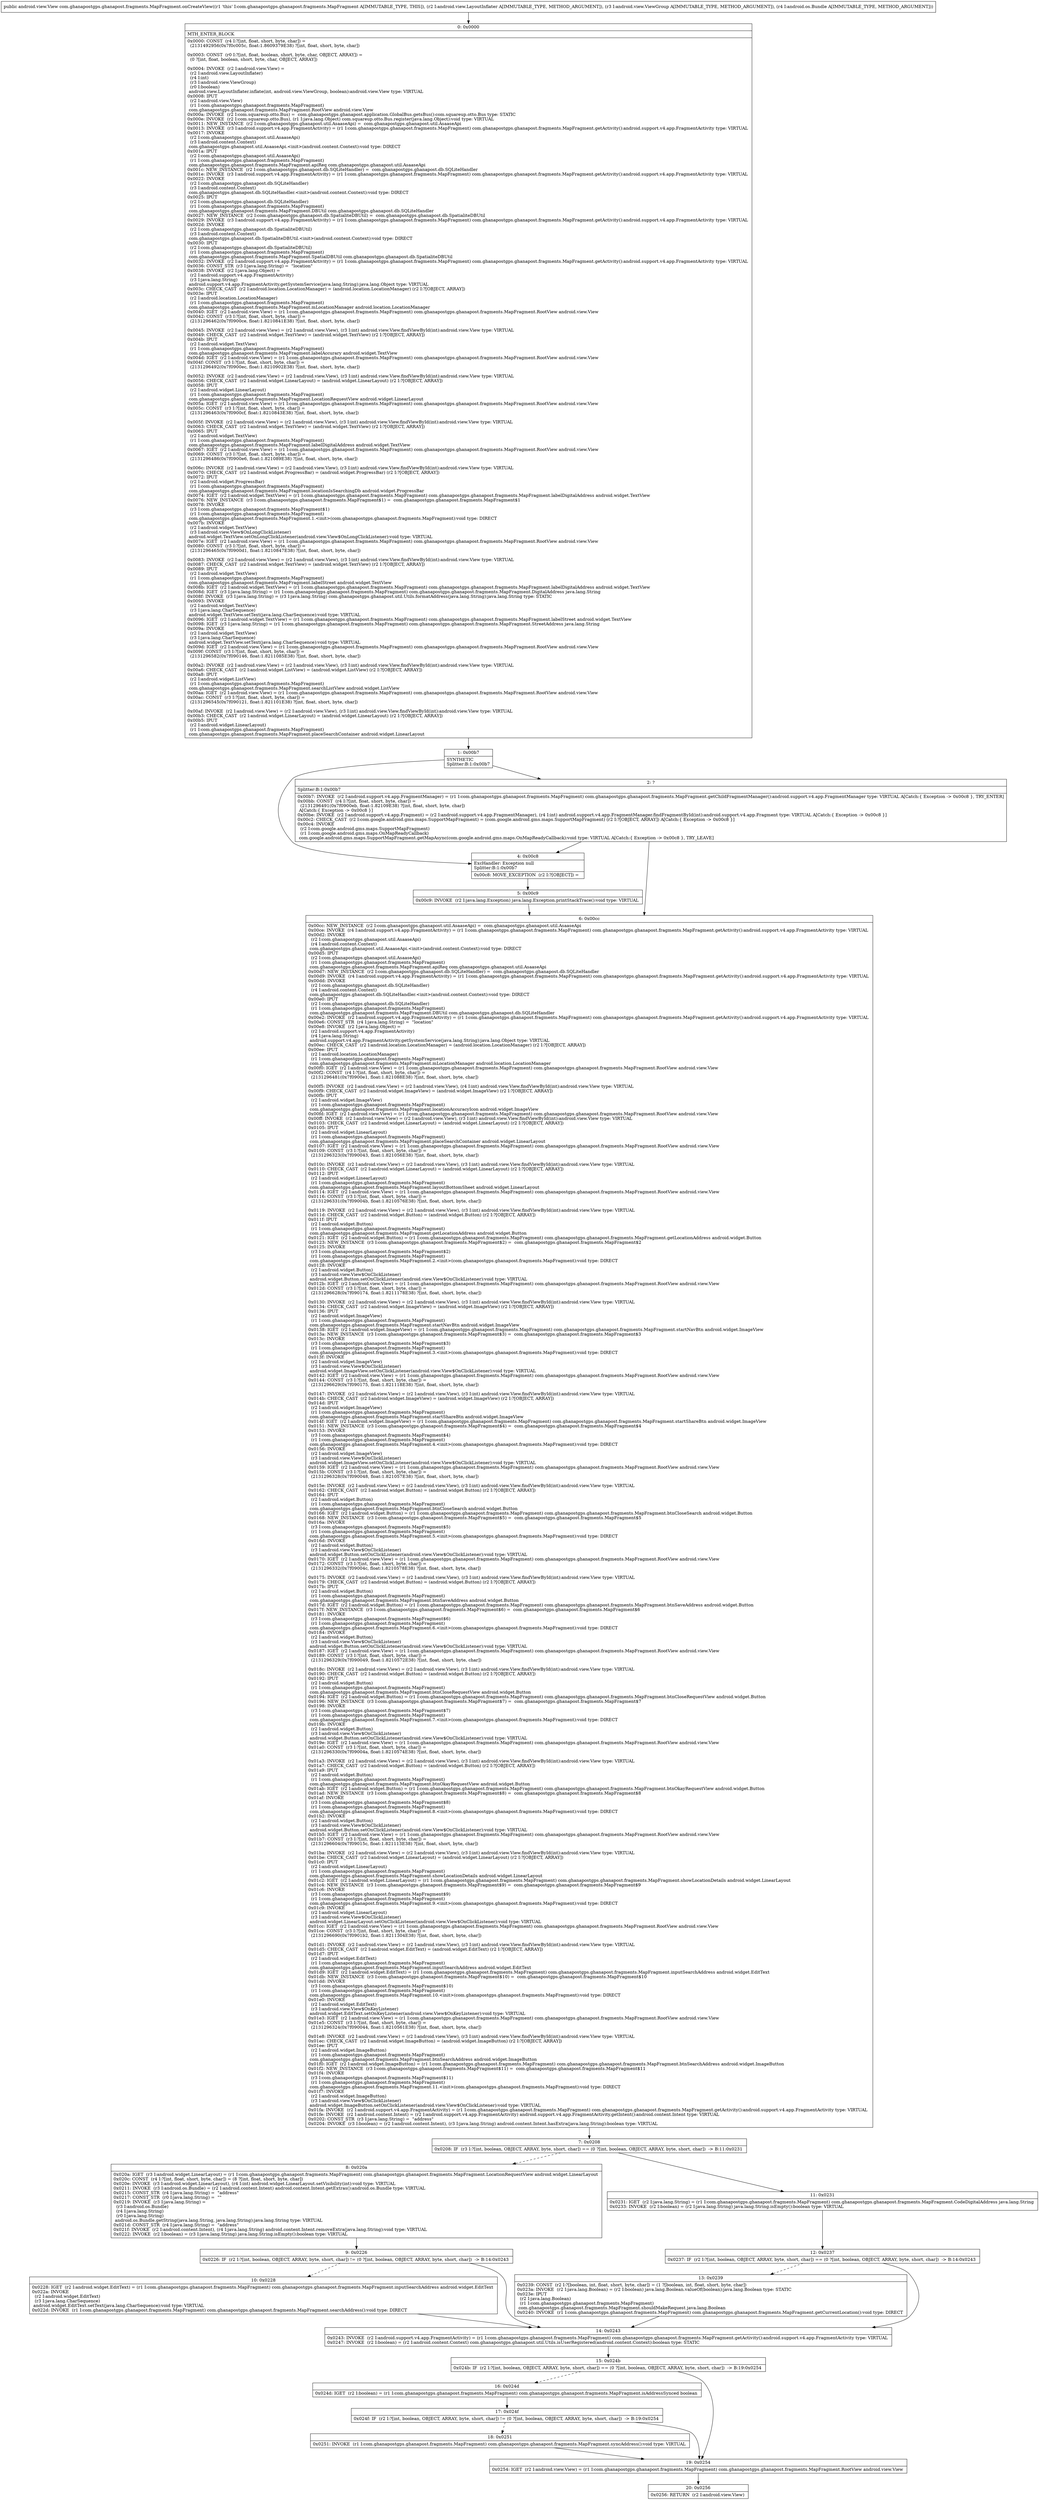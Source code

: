 digraph "CFG forcom.ghanapostgps.ghanapost.fragments.MapFragment.onCreateView(Landroid\/view\/LayoutInflater;Landroid\/view\/ViewGroup;Landroid\/os\/Bundle;)Landroid\/view\/View;" {
Node_0 [shape=record,label="{0\:\ 0x0000|MTH_ENTER_BLOCK\l|0x0000: CONST  (r4 I:?[int, float, short, byte, char]) = \l  (2131492956(0x7f0c005c, float:1.8609379E38) ?[int, float, short, byte, char])\l \l0x0003: CONST  (r0 I:?[int, float, boolean, short, byte, char, OBJECT, ARRAY]) = \l  (0 ?[int, float, boolean, short, byte, char, OBJECT, ARRAY])\l \l0x0004: INVOKE  (r2 I:android.view.View) = \l  (r2 I:android.view.LayoutInflater)\l  (r4 I:int)\l  (r3 I:android.view.ViewGroup)\l  (r0 I:boolean)\l android.view.LayoutInflater.inflate(int, android.view.ViewGroup, boolean):android.view.View type: VIRTUAL \l0x0008: IPUT  \l  (r2 I:android.view.View)\l  (r1 I:com.ghanapostgps.ghanapost.fragments.MapFragment)\l com.ghanapostgps.ghanapost.fragments.MapFragment.RootView android.view.View \l0x000a: INVOKE  (r2 I:com.squareup.otto.Bus) =  com.ghanapostgps.ghanapost.application.GlobalBus.getsBus():com.squareup.otto.Bus type: STATIC \l0x000e: INVOKE  (r2 I:com.squareup.otto.Bus), (r1 I:java.lang.Object) com.squareup.otto.Bus.register(java.lang.Object):void type: VIRTUAL \l0x0011: NEW_INSTANCE  (r2 I:com.ghanapostgps.ghanapost.util.AsaaseApi) =  com.ghanapostgps.ghanapost.util.AsaaseApi \l0x0013: INVOKE  (r3 I:android.support.v4.app.FragmentActivity) = (r1 I:com.ghanapostgps.ghanapost.fragments.MapFragment) com.ghanapostgps.ghanapost.fragments.MapFragment.getActivity():android.support.v4.app.FragmentActivity type: VIRTUAL \l0x0017: INVOKE  \l  (r2 I:com.ghanapostgps.ghanapost.util.AsaaseApi)\l  (r3 I:android.content.Context)\l com.ghanapostgps.ghanapost.util.AsaaseApi.\<init\>(android.content.Context):void type: DIRECT \l0x001a: IPUT  \l  (r2 I:com.ghanapostgps.ghanapost.util.AsaaseApi)\l  (r1 I:com.ghanapostgps.ghanapost.fragments.MapFragment)\l com.ghanapostgps.ghanapost.fragments.MapFragment.apiReq com.ghanapostgps.ghanapost.util.AsaaseApi \l0x001c: NEW_INSTANCE  (r2 I:com.ghanapostgps.ghanapost.db.SQLiteHandler) =  com.ghanapostgps.ghanapost.db.SQLiteHandler \l0x001e: INVOKE  (r3 I:android.support.v4.app.FragmentActivity) = (r1 I:com.ghanapostgps.ghanapost.fragments.MapFragment) com.ghanapostgps.ghanapost.fragments.MapFragment.getActivity():android.support.v4.app.FragmentActivity type: VIRTUAL \l0x0022: INVOKE  \l  (r2 I:com.ghanapostgps.ghanapost.db.SQLiteHandler)\l  (r3 I:android.content.Context)\l com.ghanapostgps.ghanapost.db.SQLiteHandler.\<init\>(android.content.Context):void type: DIRECT \l0x0025: IPUT  \l  (r2 I:com.ghanapostgps.ghanapost.db.SQLiteHandler)\l  (r1 I:com.ghanapostgps.ghanapost.fragments.MapFragment)\l com.ghanapostgps.ghanapost.fragments.MapFragment.DBUtil com.ghanapostgps.ghanapost.db.SQLiteHandler \l0x0027: NEW_INSTANCE  (r2 I:com.ghanapostgps.ghanapost.db.SpatialiteDBUtil) =  com.ghanapostgps.ghanapost.db.SpatialiteDBUtil \l0x0029: INVOKE  (r3 I:android.support.v4.app.FragmentActivity) = (r1 I:com.ghanapostgps.ghanapost.fragments.MapFragment) com.ghanapostgps.ghanapost.fragments.MapFragment.getActivity():android.support.v4.app.FragmentActivity type: VIRTUAL \l0x002d: INVOKE  \l  (r2 I:com.ghanapostgps.ghanapost.db.SpatialiteDBUtil)\l  (r3 I:android.content.Context)\l com.ghanapostgps.ghanapost.db.SpatialiteDBUtil.\<init\>(android.content.Context):void type: DIRECT \l0x0030: IPUT  \l  (r2 I:com.ghanapostgps.ghanapost.db.SpatialiteDBUtil)\l  (r1 I:com.ghanapostgps.ghanapost.fragments.MapFragment)\l com.ghanapostgps.ghanapost.fragments.MapFragment.SpatialDBUtil com.ghanapostgps.ghanapost.db.SpatialiteDBUtil \l0x0032: INVOKE  (r2 I:android.support.v4.app.FragmentActivity) = (r1 I:com.ghanapostgps.ghanapost.fragments.MapFragment) com.ghanapostgps.ghanapost.fragments.MapFragment.getActivity():android.support.v4.app.FragmentActivity type: VIRTUAL \l0x0036: CONST_STR  (r3 I:java.lang.String) =  \"location\" \l0x0038: INVOKE  (r2 I:java.lang.Object) = \l  (r2 I:android.support.v4.app.FragmentActivity)\l  (r3 I:java.lang.String)\l android.support.v4.app.FragmentActivity.getSystemService(java.lang.String):java.lang.Object type: VIRTUAL \l0x003c: CHECK_CAST  (r2 I:android.location.LocationManager) = (android.location.LocationManager) (r2 I:?[OBJECT, ARRAY]) \l0x003e: IPUT  \l  (r2 I:android.location.LocationManager)\l  (r1 I:com.ghanapostgps.ghanapost.fragments.MapFragment)\l com.ghanapostgps.ghanapost.fragments.MapFragment.mLocationManager android.location.LocationManager \l0x0040: IGET  (r2 I:android.view.View) = (r1 I:com.ghanapostgps.ghanapost.fragments.MapFragment) com.ghanapostgps.ghanapost.fragments.MapFragment.RootView android.view.View \l0x0042: CONST  (r3 I:?[int, float, short, byte, char]) = \l  (2131296462(0x7f0900ce, float:1.8210841E38) ?[int, float, short, byte, char])\l \l0x0045: INVOKE  (r2 I:android.view.View) = (r2 I:android.view.View), (r3 I:int) android.view.View.findViewById(int):android.view.View type: VIRTUAL \l0x0049: CHECK_CAST  (r2 I:android.widget.TextView) = (android.widget.TextView) (r2 I:?[OBJECT, ARRAY]) \l0x004b: IPUT  \l  (r2 I:android.widget.TextView)\l  (r1 I:com.ghanapostgps.ghanapost.fragments.MapFragment)\l com.ghanapostgps.ghanapost.fragments.MapFragment.labelAccurary android.widget.TextView \l0x004d: IGET  (r2 I:android.view.View) = (r1 I:com.ghanapostgps.ghanapost.fragments.MapFragment) com.ghanapostgps.ghanapost.fragments.MapFragment.RootView android.view.View \l0x004f: CONST  (r3 I:?[int, float, short, byte, char]) = \l  (2131296492(0x7f0900ec, float:1.8210902E38) ?[int, float, short, byte, char])\l \l0x0052: INVOKE  (r2 I:android.view.View) = (r2 I:android.view.View), (r3 I:int) android.view.View.findViewById(int):android.view.View type: VIRTUAL \l0x0056: CHECK_CAST  (r2 I:android.widget.LinearLayout) = (android.widget.LinearLayout) (r2 I:?[OBJECT, ARRAY]) \l0x0058: IPUT  \l  (r2 I:android.widget.LinearLayout)\l  (r1 I:com.ghanapostgps.ghanapost.fragments.MapFragment)\l com.ghanapostgps.ghanapost.fragments.MapFragment.LocationRequestView android.widget.LinearLayout \l0x005a: IGET  (r2 I:android.view.View) = (r1 I:com.ghanapostgps.ghanapost.fragments.MapFragment) com.ghanapostgps.ghanapost.fragments.MapFragment.RootView android.view.View \l0x005c: CONST  (r3 I:?[int, float, short, byte, char]) = \l  (2131296463(0x7f0900cf, float:1.8210843E38) ?[int, float, short, byte, char])\l \l0x005f: INVOKE  (r2 I:android.view.View) = (r2 I:android.view.View), (r3 I:int) android.view.View.findViewById(int):android.view.View type: VIRTUAL \l0x0063: CHECK_CAST  (r2 I:android.widget.TextView) = (android.widget.TextView) (r2 I:?[OBJECT, ARRAY]) \l0x0065: IPUT  \l  (r2 I:android.widget.TextView)\l  (r1 I:com.ghanapostgps.ghanapost.fragments.MapFragment)\l com.ghanapostgps.ghanapost.fragments.MapFragment.labelDigitalAddress android.widget.TextView \l0x0067: IGET  (r2 I:android.view.View) = (r1 I:com.ghanapostgps.ghanapost.fragments.MapFragment) com.ghanapostgps.ghanapost.fragments.MapFragment.RootView android.view.View \l0x0069: CONST  (r3 I:?[int, float, short, byte, char]) = \l  (2131296486(0x7f0900e6, float:1.821089E38) ?[int, float, short, byte, char])\l \l0x006c: INVOKE  (r2 I:android.view.View) = (r2 I:android.view.View), (r3 I:int) android.view.View.findViewById(int):android.view.View type: VIRTUAL \l0x0070: CHECK_CAST  (r2 I:android.widget.ProgressBar) = (android.widget.ProgressBar) (r2 I:?[OBJECT, ARRAY]) \l0x0072: IPUT  \l  (r2 I:android.widget.ProgressBar)\l  (r1 I:com.ghanapostgps.ghanapost.fragments.MapFragment)\l com.ghanapostgps.ghanapost.fragments.MapFragment.locationIsSearchingDb android.widget.ProgressBar \l0x0074: IGET  (r2 I:android.widget.TextView) = (r1 I:com.ghanapostgps.ghanapost.fragments.MapFragment) com.ghanapostgps.ghanapost.fragments.MapFragment.labelDigitalAddress android.widget.TextView \l0x0076: NEW_INSTANCE  (r3 I:com.ghanapostgps.ghanapost.fragments.MapFragment$1) =  com.ghanapostgps.ghanapost.fragments.MapFragment$1 \l0x0078: INVOKE  \l  (r3 I:com.ghanapostgps.ghanapost.fragments.MapFragment$1)\l  (r1 I:com.ghanapostgps.ghanapost.fragments.MapFragment)\l com.ghanapostgps.ghanapost.fragments.MapFragment.1.\<init\>(com.ghanapostgps.ghanapost.fragments.MapFragment):void type: DIRECT \l0x007b: INVOKE  \l  (r2 I:android.widget.TextView)\l  (r3 I:android.view.View$OnLongClickListener)\l android.widget.TextView.setOnLongClickListener(android.view.View$OnLongClickListener):void type: VIRTUAL \l0x007e: IGET  (r2 I:android.view.View) = (r1 I:com.ghanapostgps.ghanapost.fragments.MapFragment) com.ghanapostgps.ghanapost.fragments.MapFragment.RootView android.view.View \l0x0080: CONST  (r3 I:?[int, float, short, byte, char]) = \l  (2131296465(0x7f0900d1, float:1.8210847E38) ?[int, float, short, byte, char])\l \l0x0083: INVOKE  (r2 I:android.view.View) = (r2 I:android.view.View), (r3 I:int) android.view.View.findViewById(int):android.view.View type: VIRTUAL \l0x0087: CHECK_CAST  (r2 I:android.widget.TextView) = (android.widget.TextView) (r2 I:?[OBJECT, ARRAY]) \l0x0089: IPUT  \l  (r2 I:android.widget.TextView)\l  (r1 I:com.ghanapostgps.ghanapost.fragments.MapFragment)\l com.ghanapostgps.ghanapost.fragments.MapFragment.labelStreet android.widget.TextView \l0x008b: IGET  (r2 I:android.widget.TextView) = (r1 I:com.ghanapostgps.ghanapost.fragments.MapFragment) com.ghanapostgps.ghanapost.fragments.MapFragment.labelDigitalAddress android.widget.TextView \l0x008d: IGET  (r3 I:java.lang.String) = (r1 I:com.ghanapostgps.ghanapost.fragments.MapFragment) com.ghanapostgps.ghanapost.fragments.MapFragment.DigitalAddress java.lang.String \l0x008f: INVOKE  (r3 I:java.lang.String) = (r3 I:java.lang.String) com.ghanapostgps.ghanapost.util.Utils.formatAddress(java.lang.String):java.lang.String type: STATIC \l0x0093: INVOKE  \l  (r2 I:android.widget.TextView)\l  (r3 I:java.lang.CharSequence)\l android.widget.TextView.setText(java.lang.CharSequence):void type: VIRTUAL \l0x0096: IGET  (r2 I:android.widget.TextView) = (r1 I:com.ghanapostgps.ghanapost.fragments.MapFragment) com.ghanapostgps.ghanapost.fragments.MapFragment.labelStreet android.widget.TextView \l0x0098: IGET  (r3 I:java.lang.String) = (r1 I:com.ghanapostgps.ghanapost.fragments.MapFragment) com.ghanapostgps.ghanapost.fragments.MapFragment.StreetAddress java.lang.String \l0x009a: INVOKE  \l  (r2 I:android.widget.TextView)\l  (r3 I:java.lang.CharSequence)\l android.widget.TextView.setText(java.lang.CharSequence):void type: VIRTUAL \l0x009d: IGET  (r2 I:android.view.View) = (r1 I:com.ghanapostgps.ghanapost.fragments.MapFragment) com.ghanapostgps.ghanapost.fragments.MapFragment.RootView android.view.View \l0x009f: CONST  (r3 I:?[int, float, short, byte, char]) = \l  (2131296582(0x7f090146, float:1.8211085E38) ?[int, float, short, byte, char])\l \l0x00a2: INVOKE  (r2 I:android.view.View) = (r2 I:android.view.View), (r3 I:int) android.view.View.findViewById(int):android.view.View type: VIRTUAL \l0x00a6: CHECK_CAST  (r2 I:android.widget.ListView) = (android.widget.ListView) (r2 I:?[OBJECT, ARRAY]) \l0x00a8: IPUT  \l  (r2 I:android.widget.ListView)\l  (r1 I:com.ghanapostgps.ghanapost.fragments.MapFragment)\l com.ghanapostgps.ghanapost.fragments.MapFragment.searchListView android.widget.ListView \l0x00aa: IGET  (r2 I:android.view.View) = (r1 I:com.ghanapostgps.ghanapost.fragments.MapFragment) com.ghanapostgps.ghanapost.fragments.MapFragment.RootView android.view.View \l0x00ac: CONST  (r3 I:?[int, float, short, byte, char]) = \l  (2131296545(0x7f090121, float:1.821101E38) ?[int, float, short, byte, char])\l \l0x00af: INVOKE  (r2 I:android.view.View) = (r2 I:android.view.View), (r3 I:int) android.view.View.findViewById(int):android.view.View type: VIRTUAL \l0x00b3: CHECK_CAST  (r2 I:android.widget.LinearLayout) = (android.widget.LinearLayout) (r2 I:?[OBJECT, ARRAY]) \l0x00b5: IPUT  \l  (r2 I:android.widget.LinearLayout)\l  (r1 I:com.ghanapostgps.ghanapost.fragments.MapFragment)\l com.ghanapostgps.ghanapost.fragments.MapFragment.placeSearchContainer android.widget.LinearLayout \l}"];
Node_1 [shape=record,label="{1\:\ 0x00b7|SYNTHETIC\lSplitter:B:1:0x00b7\l}"];
Node_2 [shape=record,label="{2\:\ ?|Splitter:B:1:0x00b7\l|0x00b7: INVOKE  (r2 I:android.support.v4.app.FragmentManager) = (r1 I:com.ghanapostgps.ghanapost.fragments.MapFragment) com.ghanapostgps.ghanapost.fragments.MapFragment.getChildFragmentManager():android.support.v4.app.FragmentManager type: VIRTUAL A[Catch:\{ Exception \-\> 0x00c8 \}, TRY_ENTER]\l0x00bb: CONST  (r4 I:?[int, float, short, byte, char]) = \l  (2131296491(0x7f0900eb, float:1.82109E38) ?[int, float, short, byte, char])\l A[Catch:\{ Exception \-\> 0x00c8 \}]\l0x00be: INVOKE  (r2 I:android.support.v4.app.Fragment) = (r2 I:android.support.v4.app.FragmentManager), (r4 I:int) android.support.v4.app.FragmentManager.findFragmentById(int):android.support.v4.app.Fragment type: VIRTUAL A[Catch:\{ Exception \-\> 0x00c8 \}]\l0x00c2: CHECK_CAST  (r2 I:com.google.android.gms.maps.SupportMapFragment) = (com.google.android.gms.maps.SupportMapFragment) (r2 I:?[OBJECT, ARRAY]) A[Catch:\{ Exception \-\> 0x00c8 \}]\l0x00c4: INVOKE  \l  (r2 I:com.google.android.gms.maps.SupportMapFragment)\l  (r1 I:com.google.android.gms.maps.OnMapReadyCallback)\l com.google.android.gms.maps.SupportMapFragment.getMapAsync(com.google.android.gms.maps.OnMapReadyCallback):void type: VIRTUAL A[Catch:\{ Exception \-\> 0x00c8 \}, TRY_LEAVE]\l}"];
Node_4 [shape=record,label="{4\:\ 0x00c8|ExcHandler: Exception null\lSplitter:B:1:0x00b7\l|0x00c8: MOVE_EXCEPTION  (r2 I:?[OBJECT]) =  \l}"];
Node_5 [shape=record,label="{5\:\ 0x00c9|0x00c9: INVOKE  (r2 I:java.lang.Exception) java.lang.Exception.printStackTrace():void type: VIRTUAL \l}"];
Node_6 [shape=record,label="{6\:\ 0x00cc|0x00cc: NEW_INSTANCE  (r2 I:com.ghanapostgps.ghanapost.util.AsaaseApi) =  com.ghanapostgps.ghanapost.util.AsaaseApi \l0x00ce: INVOKE  (r4 I:android.support.v4.app.FragmentActivity) = (r1 I:com.ghanapostgps.ghanapost.fragments.MapFragment) com.ghanapostgps.ghanapost.fragments.MapFragment.getActivity():android.support.v4.app.FragmentActivity type: VIRTUAL \l0x00d2: INVOKE  \l  (r2 I:com.ghanapostgps.ghanapost.util.AsaaseApi)\l  (r4 I:android.content.Context)\l com.ghanapostgps.ghanapost.util.AsaaseApi.\<init\>(android.content.Context):void type: DIRECT \l0x00d5: IPUT  \l  (r2 I:com.ghanapostgps.ghanapost.util.AsaaseApi)\l  (r1 I:com.ghanapostgps.ghanapost.fragments.MapFragment)\l com.ghanapostgps.ghanapost.fragments.MapFragment.apiReq com.ghanapostgps.ghanapost.util.AsaaseApi \l0x00d7: NEW_INSTANCE  (r2 I:com.ghanapostgps.ghanapost.db.SQLiteHandler) =  com.ghanapostgps.ghanapost.db.SQLiteHandler \l0x00d9: INVOKE  (r4 I:android.support.v4.app.FragmentActivity) = (r1 I:com.ghanapostgps.ghanapost.fragments.MapFragment) com.ghanapostgps.ghanapost.fragments.MapFragment.getActivity():android.support.v4.app.FragmentActivity type: VIRTUAL \l0x00dd: INVOKE  \l  (r2 I:com.ghanapostgps.ghanapost.db.SQLiteHandler)\l  (r4 I:android.content.Context)\l com.ghanapostgps.ghanapost.db.SQLiteHandler.\<init\>(android.content.Context):void type: DIRECT \l0x00e0: IPUT  \l  (r2 I:com.ghanapostgps.ghanapost.db.SQLiteHandler)\l  (r1 I:com.ghanapostgps.ghanapost.fragments.MapFragment)\l com.ghanapostgps.ghanapost.fragments.MapFragment.DBUtil com.ghanapostgps.ghanapost.db.SQLiteHandler \l0x00e2: INVOKE  (r2 I:android.support.v4.app.FragmentActivity) = (r1 I:com.ghanapostgps.ghanapost.fragments.MapFragment) com.ghanapostgps.ghanapost.fragments.MapFragment.getActivity():android.support.v4.app.FragmentActivity type: VIRTUAL \l0x00e6: CONST_STR  (r4 I:java.lang.String) =  \"location\" \l0x00e8: INVOKE  (r2 I:java.lang.Object) = \l  (r2 I:android.support.v4.app.FragmentActivity)\l  (r4 I:java.lang.String)\l android.support.v4.app.FragmentActivity.getSystemService(java.lang.String):java.lang.Object type: VIRTUAL \l0x00ec: CHECK_CAST  (r2 I:android.location.LocationManager) = (android.location.LocationManager) (r2 I:?[OBJECT, ARRAY]) \l0x00ee: IPUT  \l  (r2 I:android.location.LocationManager)\l  (r1 I:com.ghanapostgps.ghanapost.fragments.MapFragment)\l com.ghanapostgps.ghanapost.fragments.MapFragment.mLocationManager android.location.LocationManager \l0x00f0: IGET  (r2 I:android.view.View) = (r1 I:com.ghanapostgps.ghanapost.fragments.MapFragment) com.ghanapostgps.ghanapost.fragments.MapFragment.RootView android.view.View \l0x00f2: CONST  (r4 I:?[int, float, short, byte, char]) = \l  (2131296481(0x7f0900e1, float:1.821088E38) ?[int, float, short, byte, char])\l \l0x00f5: INVOKE  (r2 I:android.view.View) = (r2 I:android.view.View), (r4 I:int) android.view.View.findViewById(int):android.view.View type: VIRTUAL \l0x00f9: CHECK_CAST  (r2 I:android.widget.ImageView) = (android.widget.ImageView) (r2 I:?[OBJECT, ARRAY]) \l0x00fb: IPUT  \l  (r2 I:android.widget.ImageView)\l  (r1 I:com.ghanapostgps.ghanapost.fragments.MapFragment)\l com.ghanapostgps.ghanapost.fragments.MapFragment.locationAccuracyIcon android.widget.ImageView \l0x00fd: IGET  (r2 I:android.view.View) = (r1 I:com.ghanapostgps.ghanapost.fragments.MapFragment) com.ghanapostgps.ghanapost.fragments.MapFragment.RootView android.view.View \l0x00ff: INVOKE  (r2 I:android.view.View) = (r2 I:android.view.View), (r3 I:int) android.view.View.findViewById(int):android.view.View type: VIRTUAL \l0x0103: CHECK_CAST  (r2 I:android.widget.LinearLayout) = (android.widget.LinearLayout) (r2 I:?[OBJECT, ARRAY]) \l0x0105: IPUT  \l  (r2 I:android.widget.LinearLayout)\l  (r1 I:com.ghanapostgps.ghanapost.fragments.MapFragment)\l com.ghanapostgps.ghanapost.fragments.MapFragment.placeSearchContainer android.widget.LinearLayout \l0x0107: IGET  (r2 I:android.view.View) = (r1 I:com.ghanapostgps.ghanapost.fragments.MapFragment) com.ghanapostgps.ghanapost.fragments.MapFragment.RootView android.view.View \l0x0109: CONST  (r3 I:?[int, float, short, byte, char]) = \l  (2131296323(0x7f090043, float:1.821056E38) ?[int, float, short, byte, char])\l \l0x010c: INVOKE  (r2 I:android.view.View) = (r2 I:android.view.View), (r3 I:int) android.view.View.findViewById(int):android.view.View type: VIRTUAL \l0x0110: CHECK_CAST  (r2 I:android.widget.LinearLayout) = (android.widget.LinearLayout) (r2 I:?[OBJECT, ARRAY]) \l0x0112: IPUT  \l  (r2 I:android.widget.LinearLayout)\l  (r1 I:com.ghanapostgps.ghanapost.fragments.MapFragment)\l com.ghanapostgps.ghanapost.fragments.MapFragment.layoutBottomSheet android.widget.LinearLayout \l0x0114: IGET  (r2 I:android.view.View) = (r1 I:com.ghanapostgps.ghanapost.fragments.MapFragment) com.ghanapostgps.ghanapost.fragments.MapFragment.RootView android.view.View \l0x0116: CONST  (r3 I:?[int, float, short, byte, char]) = \l  (2131296331(0x7f09004b, float:1.8210576E38) ?[int, float, short, byte, char])\l \l0x0119: INVOKE  (r2 I:android.view.View) = (r2 I:android.view.View), (r3 I:int) android.view.View.findViewById(int):android.view.View type: VIRTUAL \l0x011d: CHECK_CAST  (r2 I:android.widget.Button) = (android.widget.Button) (r2 I:?[OBJECT, ARRAY]) \l0x011f: IPUT  \l  (r2 I:android.widget.Button)\l  (r1 I:com.ghanapostgps.ghanapost.fragments.MapFragment)\l com.ghanapostgps.ghanapost.fragments.MapFragment.getLocationAddress android.widget.Button \l0x0121: IGET  (r2 I:android.widget.Button) = (r1 I:com.ghanapostgps.ghanapost.fragments.MapFragment) com.ghanapostgps.ghanapost.fragments.MapFragment.getLocationAddress android.widget.Button \l0x0123: NEW_INSTANCE  (r3 I:com.ghanapostgps.ghanapost.fragments.MapFragment$2) =  com.ghanapostgps.ghanapost.fragments.MapFragment$2 \l0x0125: INVOKE  \l  (r3 I:com.ghanapostgps.ghanapost.fragments.MapFragment$2)\l  (r1 I:com.ghanapostgps.ghanapost.fragments.MapFragment)\l com.ghanapostgps.ghanapost.fragments.MapFragment.2.\<init\>(com.ghanapostgps.ghanapost.fragments.MapFragment):void type: DIRECT \l0x0128: INVOKE  \l  (r2 I:android.widget.Button)\l  (r3 I:android.view.View$OnClickListener)\l android.widget.Button.setOnClickListener(android.view.View$OnClickListener):void type: VIRTUAL \l0x012b: IGET  (r2 I:android.view.View) = (r1 I:com.ghanapostgps.ghanapost.fragments.MapFragment) com.ghanapostgps.ghanapost.fragments.MapFragment.RootView android.view.View \l0x012d: CONST  (r3 I:?[int, float, short, byte, char]) = \l  (2131296628(0x7f090174, float:1.8211178E38) ?[int, float, short, byte, char])\l \l0x0130: INVOKE  (r2 I:android.view.View) = (r2 I:android.view.View), (r3 I:int) android.view.View.findViewById(int):android.view.View type: VIRTUAL \l0x0134: CHECK_CAST  (r2 I:android.widget.ImageView) = (android.widget.ImageView) (r2 I:?[OBJECT, ARRAY]) \l0x0136: IPUT  \l  (r2 I:android.widget.ImageView)\l  (r1 I:com.ghanapostgps.ghanapost.fragments.MapFragment)\l com.ghanapostgps.ghanapost.fragments.MapFragment.startNavBtn android.widget.ImageView \l0x0138: IGET  (r2 I:android.widget.ImageView) = (r1 I:com.ghanapostgps.ghanapost.fragments.MapFragment) com.ghanapostgps.ghanapost.fragments.MapFragment.startNavBtn android.widget.ImageView \l0x013a: NEW_INSTANCE  (r3 I:com.ghanapostgps.ghanapost.fragments.MapFragment$3) =  com.ghanapostgps.ghanapost.fragments.MapFragment$3 \l0x013c: INVOKE  \l  (r3 I:com.ghanapostgps.ghanapost.fragments.MapFragment$3)\l  (r1 I:com.ghanapostgps.ghanapost.fragments.MapFragment)\l com.ghanapostgps.ghanapost.fragments.MapFragment.3.\<init\>(com.ghanapostgps.ghanapost.fragments.MapFragment):void type: DIRECT \l0x013f: INVOKE  \l  (r2 I:android.widget.ImageView)\l  (r3 I:android.view.View$OnClickListener)\l android.widget.ImageView.setOnClickListener(android.view.View$OnClickListener):void type: VIRTUAL \l0x0142: IGET  (r2 I:android.view.View) = (r1 I:com.ghanapostgps.ghanapost.fragments.MapFragment) com.ghanapostgps.ghanapost.fragments.MapFragment.RootView android.view.View \l0x0144: CONST  (r3 I:?[int, float, short, byte, char]) = \l  (2131296629(0x7f090175, float:1.821118E38) ?[int, float, short, byte, char])\l \l0x0147: INVOKE  (r2 I:android.view.View) = (r2 I:android.view.View), (r3 I:int) android.view.View.findViewById(int):android.view.View type: VIRTUAL \l0x014b: CHECK_CAST  (r2 I:android.widget.ImageView) = (android.widget.ImageView) (r2 I:?[OBJECT, ARRAY]) \l0x014d: IPUT  \l  (r2 I:android.widget.ImageView)\l  (r1 I:com.ghanapostgps.ghanapost.fragments.MapFragment)\l com.ghanapostgps.ghanapost.fragments.MapFragment.startShareBtn android.widget.ImageView \l0x014f: IGET  (r2 I:android.widget.ImageView) = (r1 I:com.ghanapostgps.ghanapost.fragments.MapFragment) com.ghanapostgps.ghanapost.fragments.MapFragment.startShareBtn android.widget.ImageView \l0x0151: NEW_INSTANCE  (r3 I:com.ghanapostgps.ghanapost.fragments.MapFragment$4) =  com.ghanapostgps.ghanapost.fragments.MapFragment$4 \l0x0153: INVOKE  \l  (r3 I:com.ghanapostgps.ghanapost.fragments.MapFragment$4)\l  (r1 I:com.ghanapostgps.ghanapost.fragments.MapFragment)\l com.ghanapostgps.ghanapost.fragments.MapFragment.4.\<init\>(com.ghanapostgps.ghanapost.fragments.MapFragment):void type: DIRECT \l0x0156: INVOKE  \l  (r2 I:android.widget.ImageView)\l  (r3 I:android.view.View$OnClickListener)\l android.widget.ImageView.setOnClickListener(android.view.View$OnClickListener):void type: VIRTUAL \l0x0159: IGET  (r2 I:android.view.View) = (r1 I:com.ghanapostgps.ghanapost.fragments.MapFragment) com.ghanapostgps.ghanapost.fragments.MapFragment.RootView android.view.View \l0x015b: CONST  (r3 I:?[int, float, short, byte, char]) = \l  (2131296328(0x7f090048, float:1.821057E38) ?[int, float, short, byte, char])\l \l0x015e: INVOKE  (r2 I:android.view.View) = (r2 I:android.view.View), (r3 I:int) android.view.View.findViewById(int):android.view.View type: VIRTUAL \l0x0162: CHECK_CAST  (r2 I:android.widget.Button) = (android.widget.Button) (r2 I:?[OBJECT, ARRAY]) \l0x0164: IPUT  \l  (r2 I:android.widget.Button)\l  (r1 I:com.ghanapostgps.ghanapost.fragments.MapFragment)\l com.ghanapostgps.ghanapost.fragments.MapFragment.btnCloseSearch android.widget.Button \l0x0166: IGET  (r2 I:android.widget.Button) = (r1 I:com.ghanapostgps.ghanapost.fragments.MapFragment) com.ghanapostgps.ghanapost.fragments.MapFragment.btnCloseSearch android.widget.Button \l0x0168: NEW_INSTANCE  (r3 I:com.ghanapostgps.ghanapost.fragments.MapFragment$5) =  com.ghanapostgps.ghanapost.fragments.MapFragment$5 \l0x016a: INVOKE  \l  (r3 I:com.ghanapostgps.ghanapost.fragments.MapFragment$5)\l  (r1 I:com.ghanapostgps.ghanapost.fragments.MapFragment)\l com.ghanapostgps.ghanapost.fragments.MapFragment.5.\<init\>(com.ghanapostgps.ghanapost.fragments.MapFragment):void type: DIRECT \l0x016d: INVOKE  \l  (r2 I:android.widget.Button)\l  (r3 I:android.view.View$OnClickListener)\l android.widget.Button.setOnClickListener(android.view.View$OnClickListener):void type: VIRTUAL \l0x0170: IGET  (r2 I:android.view.View) = (r1 I:com.ghanapostgps.ghanapost.fragments.MapFragment) com.ghanapostgps.ghanapost.fragments.MapFragment.RootView android.view.View \l0x0172: CONST  (r3 I:?[int, float, short, byte, char]) = \l  (2131296332(0x7f09004c, float:1.8210578E38) ?[int, float, short, byte, char])\l \l0x0175: INVOKE  (r2 I:android.view.View) = (r2 I:android.view.View), (r3 I:int) android.view.View.findViewById(int):android.view.View type: VIRTUAL \l0x0179: CHECK_CAST  (r2 I:android.widget.Button) = (android.widget.Button) (r2 I:?[OBJECT, ARRAY]) \l0x017b: IPUT  \l  (r2 I:android.widget.Button)\l  (r1 I:com.ghanapostgps.ghanapost.fragments.MapFragment)\l com.ghanapostgps.ghanapost.fragments.MapFragment.btnSaveAddress android.widget.Button \l0x017d: IGET  (r2 I:android.widget.Button) = (r1 I:com.ghanapostgps.ghanapost.fragments.MapFragment) com.ghanapostgps.ghanapost.fragments.MapFragment.btnSaveAddress android.widget.Button \l0x017f: NEW_INSTANCE  (r3 I:com.ghanapostgps.ghanapost.fragments.MapFragment$6) =  com.ghanapostgps.ghanapost.fragments.MapFragment$6 \l0x0181: INVOKE  \l  (r3 I:com.ghanapostgps.ghanapost.fragments.MapFragment$6)\l  (r1 I:com.ghanapostgps.ghanapost.fragments.MapFragment)\l com.ghanapostgps.ghanapost.fragments.MapFragment.6.\<init\>(com.ghanapostgps.ghanapost.fragments.MapFragment):void type: DIRECT \l0x0184: INVOKE  \l  (r2 I:android.widget.Button)\l  (r3 I:android.view.View$OnClickListener)\l android.widget.Button.setOnClickListener(android.view.View$OnClickListener):void type: VIRTUAL \l0x0187: IGET  (r2 I:android.view.View) = (r1 I:com.ghanapostgps.ghanapost.fragments.MapFragment) com.ghanapostgps.ghanapost.fragments.MapFragment.RootView android.view.View \l0x0189: CONST  (r3 I:?[int, float, short, byte, char]) = \l  (2131296329(0x7f090049, float:1.8210572E38) ?[int, float, short, byte, char])\l \l0x018c: INVOKE  (r2 I:android.view.View) = (r2 I:android.view.View), (r3 I:int) android.view.View.findViewById(int):android.view.View type: VIRTUAL \l0x0190: CHECK_CAST  (r2 I:android.widget.Button) = (android.widget.Button) (r2 I:?[OBJECT, ARRAY]) \l0x0192: IPUT  \l  (r2 I:android.widget.Button)\l  (r1 I:com.ghanapostgps.ghanapost.fragments.MapFragment)\l com.ghanapostgps.ghanapost.fragments.MapFragment.btnCloseRequestView android.widget.Button \l0x0194: IGET  (r2 I:android.widget.Button) = (r1 I:com.ghanapostgps.ghanapost.fragments.MapFragment) com.ghanapostgps.ghanapost.fragments.MapFragment.btnCloseRequestView android.widget.Button \l0x0196: NEW_INSTANCE  (r3 I:com.ghanapostgps.ghanapost.fragments.MapFragment$7) =  com.ghanapostgps.ghanapost.fragments.MapFragment$7 \l0x0198: INVOKE  \l  (r3 I:com.ghanapostgps.ghanapost.fragments.MapFragment$7)\l  (r1 I:com.ghanapostgps.ghanapost.fragments.MapFragment)\l com.ghanapostgps.ghanapost.fragments.MapFragment.7.\<init\>(com.ghanapostgps.ghanapost.fragments.MapFragment):void type: DIRECT \l0x019b: INVOKE  \l  (r2 I:android.widget.Button)\l  (r3 I:android.view.View$OnClickListener)\l android.widget.Button.setOnClickListener(android.view.View$OnClickListener):void type: VIRTUAL \l0x019e: IGET  (r2 I:android.view.View) = (r1 I:com.ghanapostgps.ghanapost.fragments.MapFragment) com.ghanapostgps.ghanapost.fragments.MapFragment.RootView android.view.View \l0x01a0: CONST  (r3 I:?[int, float, short, byte, char]) = \l  (2131296330(0x7f09004a, float:1.8210574E38) ?[int, float, short, byte, char])\l \l0x01a3: INVOKE  (r2 I:android.view.View) = (r2 I:android.view.View), (r3 I:int) android.view.View.findViewById(int):android.view.View type: VIRTUAL \l0x01a7: CHECK_CAST  (r2 I:android.widget.Button) = (android.widget.Button) (r2 I:?[OBJECT, ARRAY]) \l0x01a9: IPUT  \l  (r2 I:android.widget.Button)\l  (r1 I:com.ghanapostgps.ghanapost.fragments.MapFragment)\l com.ghanapostgps.ghanapost.fragments.MapFragment.btnOkayRequestView android.widget.Button \l0x01ab: IGET  (r2 I:android.widget.Button) = (r1 I:com.ghanapostgps.ghanapost.fragments.MapFragment) com.ghanapostgps.ghanapost.fragments.MapFragment.btnOkayRequestView android.widget.Button \l0x01ad: NEW_INSTANCE  (r3 I:com.ghanapostgps.ghanapost.fragments.MapFragment$8) =  com.ghanapostgps.ghanapost.fragments.MapFragment$8 \l0x01af: INVOKE  \l  (r3 I:com.ghanapostgps.ghanapost.fragments.MapFragment$8)\l  (r1 I:com.ghanapostgps.ghanapost.fragments.MapFragment)\l com.ghanapostgps.ghanapost.fragments.MapFragment.8.\<init\>(com.ghanapostgps.ghanapost.fragments.MapFragment):void type: DIRECT \l0x01b2: INVOKE  \l  (r2 I:android.widget.Button)\l  (r3 I:android.view.View$OnClickListener)\l android.widget.Button.setOnClickListener(android.view.View$OnClickListener):void type: VIRTUAL \l0x01b5: IGET  (r2 I:android.view.View) = (r1 I:com.ghanapostgps.ghanapost.fragments.MapFragment) com.ghanapostgps.ghanapost.fragments.MapFragment.RootView android.view.View \l0x01b7: CONST  (r3 I:?[int, float, short, byte, char]) = \l  (2131296604(0x7f09015c, float:1.821113E38) ?[int, float, short, byte, char])\l \l0x01ba: INVOKE  (r2 I:android.view.View) = (r2 I:android.view.View), (r3 I:int) android.view.View.findViewById(int):android.view.View type: VIRTUAL \l0x01be: CHECK_CAST  (r2 I:android.widget.LinearLayout) = (android.widget.LinearLayout) (r2 I:?[OBJECT, ARRAY]) \l0x01c0: IPUT  \l  (r2 I:android.widget.LinearLayout)\l  (r1 I:com.ghanapostgps.ghanapost.fragments.MapFragment)\l com.ghanapostgps.ghanapost.fragments.MapFragment.showLocationDetails android.widget.LinearLayout \l0x01c2: IGET  (r2 I:android.widget.LinearLayout) = (r1 I:com.ghanapostgps.ghanapost.fragments.MapFragment) com.ghanapostgps.ghanapost.fragments.MapFragment.showLocationDetails android.widget.LinearLayout \l0x01c4: NEW_INSTANCE  (r3 I:com.ghanapostgps.ghanapost.fragments.MapFragment$9) =  com.ghanapostgps.ghanapost.fragments.MapFragment$9 \l0x01c6: INVOKE  \l  (r3 I:com.ghanapostgps.ghanapost.fragments.MapFragment$9)\l  (r1 I:com.ghanapostgps.ghanapost.fragments.MapFragment)\l com.ghanapostgps.ghanapost.fragments.MapFragment.9.\<init\>(com.ghanapostgps.ghanapost.fragments.MapFragment):void type: DIRECT \l0x01c9: INVOKE  \l  (r2 I:android.widget.LinearLayout)\l  (r3 I:android.view.View$OnClickListener)\l android.widget.LinearLayout.setOnClickListener(android.view.View$OnClickListener):void type: VIRTUAL \l0x01cc: IGET  (r2 I:android.view.View) = (r1 I:com.ghanapostgps.ghanapost.fragments.MapFragment) com.ghanapostgps.ghanapost.fragments.MapFragment.RootView android.view.View \l0x01ce: CONST  (r3 I:?[int, float, short, byte, char]) = \l  (2131296690(0x7f0901b2, float:1.8211304E38) ?[int, float, short, byte, char])\l \l0x01d1: INVOKE  (r2 I:android.view.View) = (r2 I:android.view.View), (r3 I:int) android.view.View.findViewById(int):android.view.View type: VIRTUAL \l0x01d5: CHECK_CAST  (r2 I:android.widget.EditText) = (android.widget.EditText) (r2 I:?[OBJECT, ARRAY]) \l0x01d7: IPUT  \l  (r2 I:android.widget.EditText)\l  (r1 I:com.ghanapostgps.ghanapost.fragments.MapFragment)\l com.ghanapostgps.ghanapost.fragments.MapFragment.inputSearchAddress android.widget.EditText \l0x01d9: IGET  (r2 I:android.widget.EditText) = (r1 I:com.ghanapostgps.ghanapost.fragments.MapFragment) com.ghanapostgps.ghanapost.fragments.MapFragment.inputSearchAddress android.widget.EditText \l0x01db: NEW_INSTANCE  (r3 I:com.ghanapostgps.ghanapost.fragments.MapFragment$10) =  com.ghanapostgps.ghanapost.fragments.MapFragment$10 \l0x01dd: INVOKE  \l  (r3 I:com.ghanapostgps.ghanapost.fragments.MapFragment$10)\l  (r1 I:com.ghanapostgps.ghanapost.fragments.MapFragment)\l com.ghanapostgps.ghanapost.fragments.MapFragment.10.\<init\>(com.ghanapostgps.ghanapost.fragments.MapFragment):void type: DIRECT \l0x01e0: INVOKE  \l  (r2 I:android.widget.EditText)\l  (r3 I:android.view.View$OnKeyListener)\l android.widget.EditText.setOnKeyListener(android.view.View$OnKeyListener):void type: VIRTUAL \l0x01e3: IGET  (r2 I:android.view.View) = (r1 I:com.ghanapostgps.ghanapost.fragments.MapFragment) com.ghanapostgps.ghanapost.fragments.MapFragment.RootView android.view.View \l0x01e5: CONST  (r3 I:?[int, float, short, byte, char]) = \l  (2131296324(0x7f090044, float:1.8210561E38) ?[int, float, short, byte, char])\l \l0x01e8: INVOKE  (r2 I:android.view.View) = (r2 I:android.view.View), (r3 I:int) android.view.View.findViewById(int):android.view.View type: VIRTUAL \l0x01ec: CHECK_CAST  (r2 I:android.widget.ImageButton) = (android.widget.ImageButton) (r2 I:?[OBJECT, ARRAY]) \l0x01ee: IPUT  \l  (r2 I:android.widget.ImageButton)\l  (r1 I:com.ghanapostgps.ghanapost.fragments.MapFragment)\l com.ghanapostgps.ghanapost.fragments.MapFragment.btnSearchAddress android.widget.ImageButton \l0x01f0: IGET  (r2 I:android.widget.ImageButton) = (r1 I:com.ghanapostgps.ghanapost.fragments.MapFragment) com.ghanapostgps.ghanapost.fragments.MapFragment.btnSearchAddress android.widget.ImageButton \l0x01f2: NEW_INSTANCE  (r3 I:com.ghanapostgps.ghanapost.fragments.MapFragment$11) =  com.ghanapostgps.ghanapost.fragments.MapFragment$11 \l0x01f4: INVOKE  \l  (r3 I:com.ghanapostgps.ghanapost.fragments.MapFragment$11)\l  (r1 I:com.ghanapostgps.ghanapost.fragments.MapFragment)\l com.ghanapostgps.ghanapost.fragments.MapFragment.11.\<init\>(com.ghanapostgps.ghanapost.fragments.MapFragment):void type: DIRECT \l0x01f7: INVOKE  \l  (r2 I:android.widget.ImageButton)\l  (r3 I:android.view.View$OnClickListener)\l android.widget.ImageButton.setOnClickListener(android.view.View$OnClickListener):void type: VIRTUAL \l0x01fa: INVOKE  (r2 I:android.support.v4.app.FragmentActivity) = (r1 I:com.ghanapostgps.ghanapost.fragments.MapFragment) com.ghanapostgps.ghanapost.fragments.MapFragment.getActivity():android.support.v4.app.FragmentActivity type: VIRTUAL \l0x01fe: INVOKE  (r2 I:android.content.Intent) = (r2 I:android.support.v4.app.FragmentActivity) android.support.v4.app.FragmentActivity.getIntent():android.content.Intent type: VIRTUAL \l0x0202: CONST_STR  (r3 I:java.lang.String) =  \"address\" \l0x0204: INVOKE  (r3 I:boolean) = (r2 I:android.content.Intent), (r3 I:java.lang.String) android.content.Intent.hasExtra(java.lang.String):boolean type: VIRTUAL \l}"];
Node_7 [shape=record,label="{7\:\ 0x0208|0x0208: IF  (r3 I:?[int, boolean, OBJECT, ARRAY, byte, short, char]) == (0 ?[int, boolean, OBJECT, ARRAY, byte, short, char])  \-\> B:11:0x0231 \l}"];
Node_8 [shape=record,label="{8\:\ 0x020a|0x020a: IGET  (r3 I:android.widget.LinearLayout) = (r1 I:com.ghanapostgps.ghanapost.fragments.MapFragment) com.ghanapostgps.ghanapost.fragments.MapFragment.LocationRequestView android.widget.LinearLayout \l0x020c: CONST  (r4 I:?[int, float, short, byte, char]) = (8 ?[int, float, short, byte, char]) \l0x020e: INVOKE  (r3 I:android.widget.LinearLayout), (r4 I:int) android.widget.LinearLayout.setVisibility(int):void type: VIRTUAL \l0x0211: INVOKE  (r3 I:android.os.Bundle) = (r2 I:android.content.Intent) android.content.Intent.getExtras():android.os.Bundle type: VIRTUAL \l0x0215: CONST_STR  (r4 I:java.lang.String) =  \"address\" \l0x0217: CONST_STR  (r0 I:java.lang.String) =  \"\" \l0x0219: INVOKE  (r3 I:java.lang.String) = \l  (r3 I:android.os.Bundle)\l  (r4 I:java.lang.String)\l  (r0 I:java.lang.String)\l android.os.Bundle.getString(java.lang.String, java.lang.String):java.lang.String type: VIRTUAL \l0x021d: CONST_STR  (r4 I:java.lang.String) =  \"address\" \l0x021f: INVOKE  (r2 I:android.content.Intent), (r4 I:java.lang.String) android.content.Intent.removeExtra(java.lang.String):void type: VIRTUAL \l0x0222: INVOKE  (r2 I:boolean) = (r3 I:java.lang.String) java.lang.String.isEmpty():boolean type: VIRTUAL \l}"];
Node_9 [shape=record,label="{9\:\ 0x0226|0x0226: IF  (r2 I:?[int, boolean, OBJECT, ARRAY, byte, short, char]) != (0 ?[int, boolean, OBJECT, ARRAY, byte, short, char])  \-\> B:14:0x0243 \l}"];
Node_10 [shape=record,label="{10\:\ 0x0228|0x0228: IGET  (r2 I:android.widget.EditText) = (r1 I:com.ghanapostgps.ghanapost.fragments.MapFragment) com.ghanapostgps.ghanapost.fragments.MapFragment.inputSearchAddress android.widget.EditText \l0x022a: INVOKE  \l  (r2 I:android.widget.EditText)\l  (r3 I:java.lang.CharSequence)\l android.widget.EditText.setText(java.lang.CharSequence):void type: VIRTUAL \l0x022d: INVOKE  (r1 I:com.ghanapostgps.ghanapost.fragments.MapFragment) com.ghanapostgps.ghanapost.fragments.MapFragment.searchAddress():void type: DIRECT \l}"];
Node_11 [shape=record,label="{11\:\ 0x0231|0x0231: IGET  (r2 I:java.lang.String) = (r1 I:com.ghanapostgps.ghanapost.fragments.MapFragment) com.ghanapostgps.ghanapost.fragments.MapFragment.CodeDigitalAddress java.lang.String \l0x0233: INVOKE  (r2 I:boolean) = (r2 I:java.lang.String) java.lang.String.isEmpty():boolean type: VIRTUAL \l}"];
Node_12 [shape=record,label="{12\:\ 0x0237|0x0237: IF  (r2 I:?[int, boolean, OBJECT, ARRAY, byte, short, char]) == (0 ?[int, boolean, OBJECT, ARRAY, byte, short, char])  \-\> B:14:0x0243 \l}"];
Node_13 [shape=record,label="{13\:\ 0x0239|0x0239: CONST  (r2 I:?[boolean, int, float, short, byte, char]) = (1 ?[boolean, int, float, short, byte, char]) \l0x023a: INVOKE  (r2 I:java.lang.Boolean) = (r2 I:boolean) java.lang.Boolean.valueOf(boolean):java.lang.Boolean type: STATIC \l0x023e: IPUT  \l  (r2 I:java.lang.Boolean)\l  (r1 I:com.ghanapostgps.ghanapost.fragments.MapFragment)\l com.ghanapostgps.ghanapost.fragments.MapFragment.shouldMakeRequest java.lang.Boolean \l0x0240: INVOKE  (r1 I:com.ghanapostgps.ghanapost.fragments.MapFragment) com.ghanapostgps.ghanapost.fragments.MapFragment.getCurrentLocation():void type: DIRECT \l}"];
Node_14 [shape=record,label="{14\:\ 0x0243|0x0243: INVOKE  (r2 I:android.support.v4.app.FragmentActivity) = (r1 I:com.ghanapostgps.ghanapost.fragments.MapFragment) com.ghanapostgps.ghanapost.fragments.MapFragment.getActivity():android.support.v4.app.FragmentActivity type: VIRTUAL \l0x0247: INVOKE  (r2 I:boolean) = (r2 I:android.content.Context) com.ghanapostgps.ghanapost.util.Utils.isUserRegistered(android.content.Context):boolean type: STATIC \l}"];
Node_15 [shape=record,label="{15\:\ 0x024b|0x024b: IF  (r2 I:?[int, boolean, OBJECT, ARRAY, byte, short, char]) == (0 ?[int, boolean, OBJECT, ARRAY, byte, short, char])  \-\> B:19:0x0254 \l}"];
Node_16 [shape=record,label="{16\:\ 0x024d|0x024d: IGET  (r2 I:boolean) = (r1 I:com.ghanapostgps.ghanapost.fragments.MapFragment) com.ghanapostgps.ghanapost.fragments.MapFragment.isAddressSynced boolean \l}"];
Node_17 [shape=record,label="{17\:\ 0x024f|0x024f: IF  (r2 I:?[int, boolean, OBJECT, ARRAY, byte, short, char]) != (0 ?[int, boolean, OBJECT, ARRAY, byte, short, char])  \-\> B:19:0x0254 \l}"];
Node_18 [shape=record,label="{18\:\ 0x0251|0x0251: INVOKE  (r1 I:com.ghanapostgps.ghanapost.fragments.MapFragment) com.ghanapostgps.ghanapost.fragments.MapFragment.syncAddress():void type: VIRTUAL \l}"];
Node_19 [shape=record,label="{19\:\ 0x0254|0x0254: IGET  (r2 I:android.view.View) = (r1 I:com.ghanapostgps.ghanapost.fragments.MapFragment) com.ghanapostgps.ghanapost.fragments.MapFragment.RootView android.view.View \l}"];
Node_20 [shape=record,label="{20\:\ 0x0256|0x0256: RETURN  (r2 I:android.view.View) \l}"];
MethodNode[shape=record,label="{public android.view.View com.ghanapostgps.ghanapost.fragments.MapFragment.onCreateView((r1 'this' I:com.ghanapostgps.ghanapost.fragments.MapFragment A[IMMUTABLE_TYPE, THIS]), (r2 I:android.view.LayoutInflater A[IMMUTABLE_TYPE, METHOD_ARGUMENT]), (r3 I:android.view.ViewGroup A[IMMUTABLE_TYPE, METHOD_ARGUMENT]), (r4 I:android.os.Bundle A[IMMUTABLE_TYPE, METHOD_ARGUMENT])) }"];
MethodNode -> Node_0;
Node_0 -> Node_1;
Node_1 -> Node_2;
Node_1 -> Node_4;
Node_2 -> Node_4;
Node_2 -> Node_6;
Node_4 -> Node_5;
Node_5 -> Node_6;
Node_6 -> Node_7;
Node_7 -> Node_8[style=dashed];
Node_7 -> Node_11;
Node_8 -> Node_9;
Node_9 -> Node_10[style=dashed];
Node_9 -> Node_14;
Node_10 -> Node_14;
Node_11 -> Node_12;
Node_12 -> Node_13[style=dashed];
Node_12 -> Node_14;
Node_13 -> Node_14;
Node_14 -> Node_15;
Node_15 -> Node_16[style=dashed];
Node_15 -> Node_19;
Node_16 -> Node_17;
Node_17 -> Node_18[style=dashed];
Node_17 -> Node_19;
Node_18 -> Node_19;
Node_19 -> Node_20;
}

